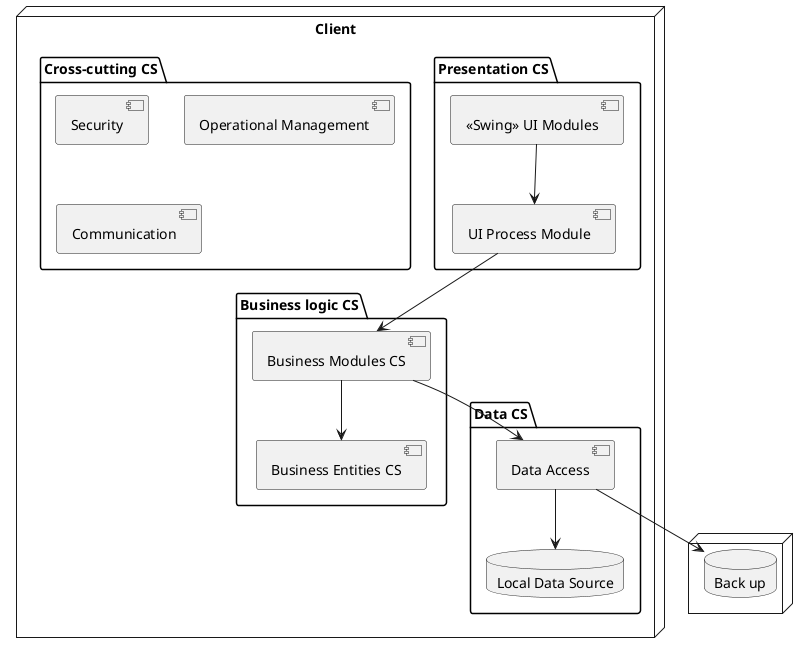 @startuml
node "Client" {


package "Presentation CS" {
  [«Swing» UI Modules]-->[UI Process Module]
}
package "Business logic CS" {
  [UI Process Module]-->[Business Modules CS]
  [Business Modules CS]-->[Business Entities CS]
}
package "Data CS" {
[Data Access] --> [Local Data Source]
}

database "Local Data Source" {
}


[Business Modules CS]-->[Data Access]

package "Cross-cutting CS" {
[Security]
[Operational Management]
[Communication]

}

}

node {
[Data Access]-->[Back up]
database "Back up" {
}
}


@enduml